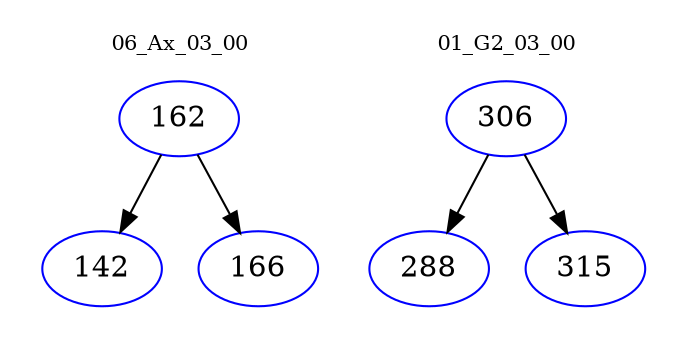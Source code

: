 digraph{
subgraph cluster_0 {
color = white
label = "06_Ax_03_00";
fontsize=10;
T0_162 [label="162", color="blue"]
T0_162 -> T0_142 [color="black"]
T0_142 [label="142", color="blue"]
T0_162 -> T0_166 [color="black"]
T0_166 [label="166", color="blue"]
}
subgraph cluster_1 {
color = white
label = "01_G2_03_00";
fontsize=10;
T1_306 [label="306", color="blue"]
T1_306 -> T1_288 [color="black"]
T1_288 [label="288", color="blue"]
T1_306 -> T1_315 [color="black"]
T1_315 [label="315", color="blue"]
}
}
